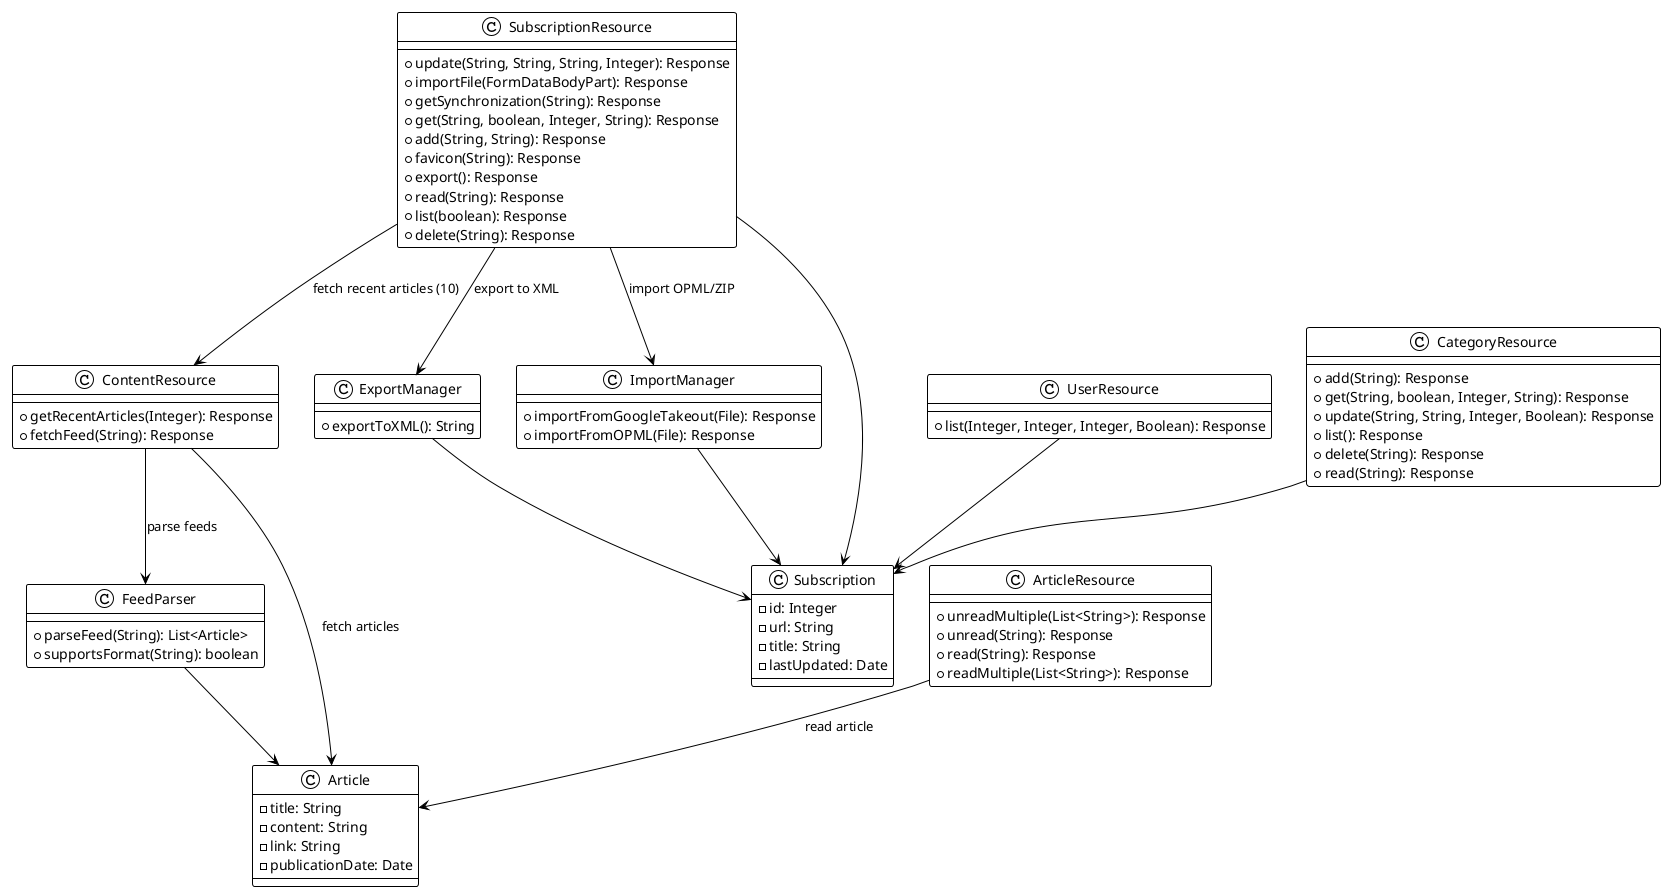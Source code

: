 @startuml
!theme plain
top to bottom direction



class SubscriptionResource {
  + update(String, String, String, Integer): Response
  + importFile(FormDataBodyPart): Response
  + getSynchronization(String): Response
  + get(String, boolean, Integer, String): Response
  + add(String, String): Response
  + favicon(String): Response
  + export(): Response
  + read(String): Response
  + list(boolean): Response
  + delete(String): Response
}

class ContentResource {
  + getRecentArticles(Integer): Response
  + fetchFeed(String): Response
}

class FeedParser {
  + parseFeed(String): List<Article>
  + supportsFormat(String): boolean
}

class ExportManager {
  + exportToXML(): String
}

class ImportManager {
  + importFromGoogleTakeout(File): Response
  + importFromOPML(File): Response
}

class Article {
  - title: String
  - content: String
  - link: String
  - publicationDate: Date
}

class Subscription {
  - id: Integer
  - url: String
  - title: String
  - lastUpdated: Date
}

class ArticleResource {
  + unreadMultiple(List<String>): Response
  + unread(String): Response
  + read(String): Response
  + readMultiple(List<String>): Response
}

class UserResource {
  + list(Integer, Integer, Integer, Boolean): Response
}

class CategoryResource {
  + add(String): Response
  + get(String, boolean, Integer, String): Response
  + update(String, String, Integer, Boolean): Response
  + list(): Response
  + delete(String): Response
  + read(String): Response
}

SubscriptionResource --> Subscription
SubscriptionResource --> ContentResource : fetch recent articles (10)
SubscriptionResource --> ExportManager : export to XML
SubscriptionResource --> ImportManager : import OPML/ZIP

ContentResource --> FeedParser : parse feeds
ContentResource --> Article : fetch articles
FeedParser --> Article

ImportManager --> Subscription
ExportManager --> Subscription

ArticleResource --> Article : read article
UserResource --> Subscription
CategoryResource --> Subscription

@enduml